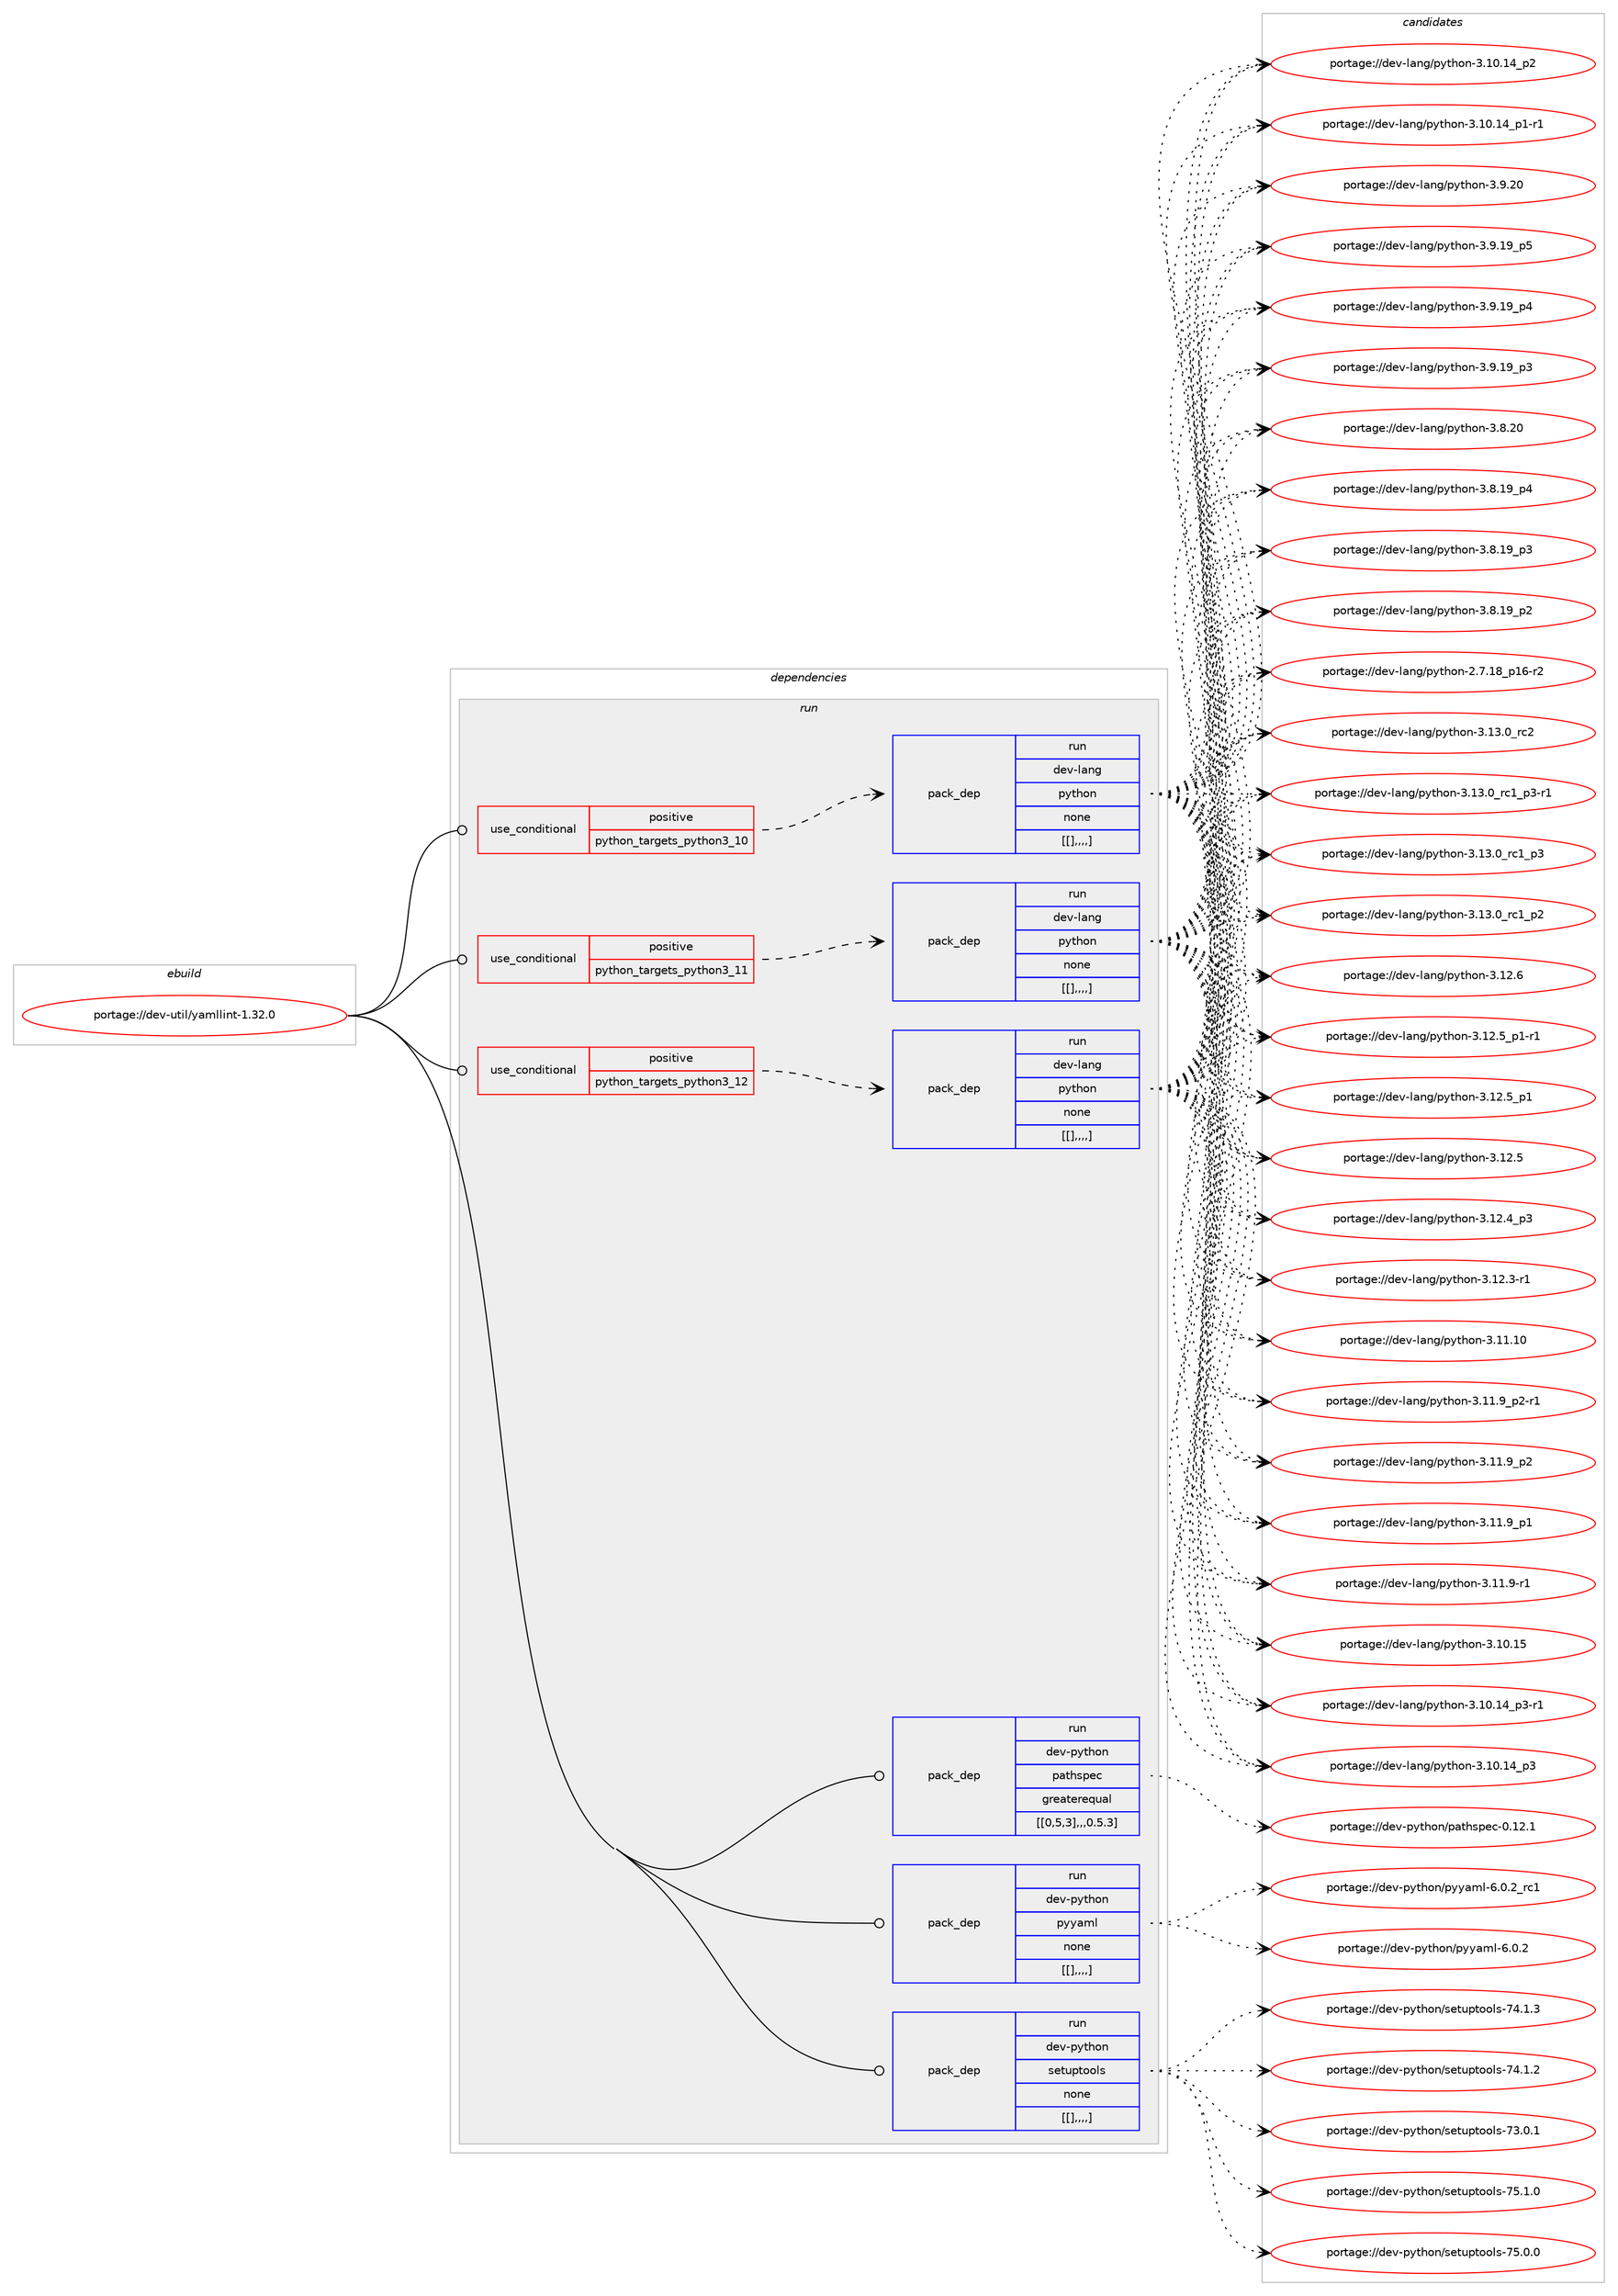 digraph prolog {

# *************
# Graph options
# *************

newrank=true;
concentrate=true;
compound=true;
graph [rankdir=LR,fontname=Helvetica,fontsize=10,ranksep=1.5];#, ranksep=2.5, nodesep=0.2];
edge  [arrowhead=vee];
node  [fontname=Helvetica,fontsize=10];

# **********
# The ebuild
# **********

subgraph cluster_leftcol {
color=gray;
label=<<i>ebuild</i>>;
id [label="portage://dev-util/yamllint-1.32.0", color=red, width=4, href="../dev-util/yamllint-1.32.0.svg"];
}

# ****************
# The dependencies
# ****************

subgraph cluster_midcol {
color=gray;
label=<<i>dependencies</i>>;
subgraph cluster_compile {
fillcolor="#eeeeee";
style=filled;
label=<<i>compile</i>>;
}
subgraph cluster_compileandrun {
fillcolor="#eeeeee";
style=filled;
label=<<i>compile and run</i>>;
}
subgraph cluster_run {
fillcolor="#eeeeee";
style=filled;
label=<<i>run</i>>;
subgraph cond63694 {
dependency224090 [label=<<TABLE BORDER="0" CELLBORDER="1" CELLSPACING="0" CELLPADDING="4"><TR><TD ROWSPAN="3" CELLPADDING="10">use_conditional</TD></TR><TR><TD>positive</TD></TR><TR><TD>python_targets_python3_10</TD></TR></TABLE>>, shape=none, color=red];
subgraph pack158953 {
dependency224091 [label=<<TABLE BORDER="0" CELLBORDER="1" CELLSPACING="0" CELLPADDING="4" WIDTH="220"><TR><TD ROWSPAN="6" CELLPADDING="30">pack_dep</TD></TR><TR><TD WIDTH="110">run</TD></TR><TR><TD>dev-lang</TD></TR><TR><TD>python</TD></TR><TR><TD>none</TD></TR><TR><TD>[[],,,,]</TD></TR></TABLE>>, shape=none, color=blue];
}
dependency224090:e -> dependency224091:w [weight=20,style="dashed",arrowhead="vee"];
}
id:e -> dependency224090:w [weight=20,style="solid",arrowhead="odot"];
subgraph cond63695 {
dependency224092 [label=<<TABLE BORDER="0" CELLBORDER="1" CELLSPACING="0" CELLPADDING="4"><TR><TD ROWSPAN="3" CELLPADDING="10">use_conditional</TD></TR><TR><TD>positive</TD></TR><TR><TD>python_targets_python3_11</TD></TR></TABLE>>, shape=none, color=red];
subgraph pack158954 {
dependency224093 [label=<<TABLE BORDER="0" CELLBORDER="1" CELLSPACING="0" CELLPADDING="4" WIDTH="220"><TR><TD ROWSPAN="6" CELLPADDING="30">pack_dep</TD></TR><TR><TD WIDTH="110">run</TD></TR><TR><TD>dev-lang</TD></TR><TR><TD>python</TD></TR><TR><TD>none</TD></TR><TR><TD>[[],,,,]</TD></TR></TABLE>>, shape=none, color=blue];
}
dependency224092:e -> dependency224093:w [weight=20,style="dashed",arrowhead="vee"];
}
id:e -> dependency224092:w [weight=20,style="solid",arrowhead="odot"];
subgraph cond63696 {
dependency224094 [label=<<TABLE BORDER="0" CELLBORDER="1" CELLSPACING="0" CELLPADDING="4"><TR><TD ROWSPAN="3" CELLPADDING="10">use_conditional</TD></TR><TR><TD>positive</TD></TR><TR><TD>python_targets_python3_12</TD></TR></TABLE>>, shape=none, color=red];
subgraph pack158955 {
dependency224095 [label=<<TABLE BORDER="0" CELLBORDER="1" CELLSPACING="0" CELLPADDING="4" WIDTH="220"><TR><TD ROWSPAN="6" CELLPADDING="30">pack_dep</TD></TR><TR><TD WIDTH="110">run</TD></TR><TR><TD>dev-lang</TD></TR><TR><TD>python</TD></TR><TR><TD>none</TD></TR><TR><TD>[[],,,,]</TD></TR></TABLE>>, shape=none, color=blue];
}
dependency224094:e -> dependency224095:w [weight=20,style="dashed",arrowhead="vee"];
}
id:e -> dependency224094:w [weight=20,style="solid",arrowhead="odot"];
subgraph pack158956 {
dependency224096 [label=<<TABLE BORDER="0" CELLBORDER="1" CELLSPACING="0" CELLPADDING="4" WIDTH="220"><TR><TD ROWSPAN="6" CELLPADDING="30">pack_dep</TD></TR><TR><TD WIDTH="110">run</TD></TR><TR><TD>dev-python</TD></TR><TR><TD>pathspec</TD></TR><TR><TD>greaterequal</TD></TR><TR><TD>[[0,5,3],,,0.5.3]</TD></TR></TABLE>>, shape=none, color=blue];
}
id:e -> dependency224096:w [weight=20,style="solid",arrowhead="odot"];
subgraph pack158957 {
dependency224097 [label=<<TABLE BORDER="0" CELLBORDER="1" CELLSPACING="0" CELLPADDING="4" WIDTH="220"><TR><TD ROWSPAN="6" CELLPADDING="30">pack_dep</TD></TR><TR><TD WIDTH="110">run</TD></TR><TR><TD>dev-python</TD></TR><TR><TD>pyyaml</TD></TR><TR><TD>none</TD></TR><TR><TD>[[],,,,]</TD></TR></TABLE>>, shape=none, color=blue];
}
id:e -> dependency224097:w [weight=20,style="solid",arrowhead="odot"];
subgraph pack158958 {
dependency224098 [label=<<TABLE BORDER="0" CELLBORDER="1" CELLSPACING="0" CELLPADDING="4" WIDTH="220"><TR><TD ROWSPAN="6" CELLPADDING="30">pack_dep</TD></TR><TR><TD WIDTH="110">run</TD></TR><TR><TD>dev-python</TD></TR><TR><TD>setuptools</TD></TR><TR><TD>none</TD></TR><TR><TD>[[],,,,]</TD></TR></TABLE>>, shape=none, color=blue];
}
id:e -> dependency224098:w [weight=20,style="solid",arrowhead="odot"];
}
}

# **************
# The candidates
# **************

subgraph cluster_choices {
rank=same;
color=gray;
label=<<i>candidates</i>>;

subgraph choice158953 {
color=black;
nodesep=1;
choice10010111845108971101034711212111610411111045514649514648951149950 [label="portage://dev-lang/python-3.13.0_rc2", color=red, width=4,href="../dev-lang/python-3.13.0_rc2.svg"];
choice1001011184510897110103471121211161041111104551464951464895114994995112514511449 [label="portage://dev-lang/python-3.13.0_rc1_p3-r1", color=red, width=4,href="../dev-lang/python-3.13.0_rc1_p3-r1.svg"];
choice100101118451089711010347112121116104111110455146495146489511499499511251 [label="portage://dev-lang/python-3.13.0_rc1_p3", color=red, width=4,href="../dev-lang/python-3.13.0_rc1_p3.svg"];
choice100101118451089711010347112121116104111110455146495146489511499499511250 [label="portage://dev-lang/python-3.13.0_rc1_p2", color=red, width=4,href="../dev-lang/python-3.13.0_rc1_p2.svg"];
choice10010111845108971101034711212111610411111045514649504654 [label="portage://dev-lang/python-3.12.6", color=red, width=4,href="../dev-lang/python-3.12.6.svg"];
choice1001011184510897110103471121211161041111104551464950465395112494511449 [label="portage://dev-lang/python-3.12.5_p1-r1", color=red, width=4,href="../dev-lang/python-3.12.5_p1-r1.svg"];
choice100101118451089711010347112121116104111110455146495046539511249 [label="portage://dev-lang/python-3.12.5_p1", color=red, width=4,href="../dev-lang/python-3.12.5_p1.svg"];
choice10010111845108971101034711212111610411111045514649504653 [label="portage://dev-lang/python-3.12.5", color=red, width=4,href="../dev-lang/python-3.12.5.svg"];
choice100101118451089711010347112121116104111110455146495046529511251 [label="portage://dev-lang/python-3.12.4_p3", color=red, width=4,href="../dev-lang/python-3.12.4_p3.svg"];
choice100101118451089711010347112121116104111110455146495046514511449 [label="portage://dev-lang/python-3.12.3-r1", color=red, width=4,href="../dev-lang/python-3.12.3-r1.svg"];
choice1001011184510897110103471121211161041111104551464949464948 [label="portage://dev-lang/python-3.11.10", color=red, width=4,href="../dev-lang/python-3.11.10.svg"];
choice1001011184510897110103471121211161041111104551464949465795112504511449 [label="portage://dev-lang/python-3.11.9_p2-r1", color=red, width=4,href="../dev-lang/python-3.11.9_p2-r1.svg"];
choice100101118451089711010347112121116104111110455146494946579511250 [label="portage://dev-lang/python-3.11.9_p2", color=red, width=4,href="../dev-lang/python-3.11.9_p2.svg"];
choice100101118451089711010347112121116104111110455146494946579511249 [label="portage://dev-lang/python-3.11.9_p1", color=red, width=4,href="../dev-lang/python-3.11.9_p1.svg"];
choice100101118451089711010347112121116104111110455146494946574511449 [label="portage://dev-lang/python-3.11.9-r1", color=red, width=4,href="../dev-lang/python-3.11.9-r1.svg"];
choice1001011184510897110103471121211161041111104551464948464953 [label="portage://dev-lang/python-3.10.15", color=red, width=4,href="../dev-lang/python-3.10.15.svg"];
choice100101118451089711010347112121116104111110455146494846495295112514511449 [label="portage://dev-lang/python-3.10.14_p3-r1", color=red, width=4,href="../dev-lang/python-3.10.14_p3-r1.svg"];
choice10010111845108971101034711212111610411111045514649484649529511251 [label="portage://dev-lang/python-3.10.14_p3", color=red, width=4,href="../dev-lang/python-3.10.14_p3.svg"];
choice10010111845108971101034711212111610411111045514649484649529511250 [label="portage://dev-lang/python-3.10.14_p2", color=red, width=4,href="../dev-lang/python-3.10.14_p2.svg"];
choice100101118451089711010347112121116104111110455146494846495295112494511449 [label="portage://dev-lang/python-3.10.14_p1-r1", color=red, width=4,href="../dev-lang/python-3.10.14_p1-r1.svg"];
choice10010111845108971101034711212111610411111045514657465048 [label="portage://dev-lang/python-3.9.20", color=red, width=4,href="../dev-lang/python-3.9.20.svg"];
choice100101118451089711010347112121116104111110455146574649579511253 [label="portage://dev-lang/python-3.9.19_p5", color=red, width=4,href="../dev-lang/python-3.9.19_p5.svg"];
choice100101118451089711010347112121116104111110455146574649579511252 [label="portage://dev-lang/python-3.9.19_p4", color=red, width=4,href="../dev-lang/python-3.9.19_p4.svg"];
choice100101118451089711010347112121116104111110455146574649579511251 [label="portage://dev-lang/python-3.9.19_p3", color=red, width=4,href="../dev-lang/python-3.9.19_p3.svg"];
choice10010111845108971101034711212111610411111045514656465048 [label="portage://dev-lang/python-3.8.20", color=red, width=4,href="../dev-lang/python-3.8.20.svg"];
choice100101118451089711010347112121116104111110455146564649579511252 [label="portage://dev-lang/python-3.8.19_p4", color=red, width=4,href="../dev-lang/python-3.8.19_p4.svg"];
choice100101118451089711010347112121116104111110455146564649579511251 [label="portage://dev-lang/python-3.8.19_p3", color=red, width=4,href="../dev-lang/python-3.8.19_p3.svg"];
choice100101118451089711010347112121116104111110455146564649579511250 [label="portage://dev-lang/python-3.8.19_p2", color=red, width=4,href="../dev-lang/python-3.8.19_p2.svg"];
choice100101118451089711010347112121116104111110455046554649569511249544511450 [label="portage://dev-lang/python-2.7.18_p16-r2", color=red, width=4,href="../dev-lang/python-2.7.18_p16-r2.svg"];
dependency224091:e -> choice10010111845108971101034711212111610411111045514649514648951149950:w [style=dotted,weight="100"];
dependency224091:e -> choice1001011184510897110103471121211161041111104551464951464895114994995112514511449:w [style=dotted,weight="100"];
dependency224091:e -> choice100101118451089711010347112121116104111110455146495146489511499499511251:w [style=dotted,weight="100"];
dependency224091:e -> choice100101118451089711010347112121116104111110455146495146489511499499511250:w [style=dotted,weight="100"];
dependency224091:e -> choice10010111845108971101034711212111610411111045514649504654:w [style=dotted,weight="100"];
dependency224091:e -> choice1001011184510897110103471121211161041111104551464950465395112494511449:w [style=dotted,weight="100"];
dependency224091:e -> choice100101118451089711010347112121116104111110455146495046539511249:w [style=dotted,weight="100"];
dependency224091:e -> choice10010111845108971101034711212111610411111045514649504653:w [style=dotted,weight="100"];
dependency224091:e -> choice100101118451089711010347112121116104111110455146495046529511251:w [style=dotted,weight="100"];
dependency224091:e -> choice100101118451089711010347112121116104111110455146495046514511449:w [style=dotted,weight="100"];
dependency224091:e -> choice1001011184510897110103471121211161041111104551464949464948:w [style=dotted,weight="100"];
dependency224091:e -> choice1001011184510897110103471121211161041111104551464949465795112504511449:w [style=dotted,weight="100"];
dependency224091:e -> choice100101118451089711010347112121116104111110455146494946579511250:w [style=dotted,weight="100"];
dependency224091:e -> choice100101118451089711010347112121116104111110455146494946579511249:w [style=dotted,weight="100"];
dependency224091:e -> choice100101118451089711010347112121116104111110455146494946574511449:w [style=dotted,weight="100"];
dependency224091:e -> choice1001011184510897110103471121211161041111104551464948464953:w [style=dotted,weight="100"];
dependency224091:e -> choice100101118451089711010347112121116104111110455146494846495295112514511449:w [style=dotted,weight="100"];
dependency224091:e -> choice10010111845108971101034711212111610411111045514649484649529511251:w [style=dotted,weight="100"];
dependency224091:e -> choice10010111845108971101034711212111610411111045514649484649529511250:w [style=dotted,weight="100"];
dependency224091:e -> choice100101118451089711010347112121116104111110455146494846495295112494511449:w [style=dotted,weight="100"];
dependency224091:e -> choice10010111845108971101034711212111610411111045514657465048:w [style=dotted,weight="100"];
dependency224091:e -> choice100101118451089711010347112121116104111110455146574649579511253:w [style=dotted,weight="100"];
dependency224091:e -> choice100101118451089711010347112121116104111110455146574649579511252:w [style=dotted,weight="100"];
dependency224091:e -> choice100101118451089711010347112121116104111110455146574649579511251:w [style=dotted,weight="100"];
dependency224091:e -> choice10010111845108971101034711212111610411111045514656465048:w [style=dotted,weight="100"];
dependency224091:e -> choice100101118451089711010347112121116104111110455146564649579511252:w [style=dotted,weight="100"];
dependency224091:e -> choice100101118451089711010347112121116104111110455146564649579511251:w [style=dotted,weight="100"];
dependency224091:e -> choice100101118451089711010347112121116104111110455146564649579511250:w [style=dotted,weight="100"];
dependency224091:e -> choice100101118451089711010347112121116104111110455046554649569511249544511450:w [style=dotted,weight="100"];
}
subgraph choice158954 {
color=black;
nodesep=1;
choice10010111845108971101034711212111610411111045514649514648951149950 [label="portage://dev-lang/python-3.13.0_rc2", color=red, width=4,href="../dev-lang/python-3.13.0_rc2.svg"];
choice1001011184510897110103471121211161041111104551464951464895114994995112514511449 [label="portage://dev-lang/python-3.13.0_rc1_p3-r1", color=red, width=4,href="../dev-lang/python-3.13.0_rc1_p3-r1.svg"];
choice100101118451089711010347112121116104111110455146495146489511499499511251 [label="portage://dev-lang/python-3.13.0_rc1_p3", color=red, width=4,href="../dev-lang/python-3.13.0_rc1_p3.svg"];
choice100101118451089711010347112121116104111110455146495146489511499499511250 [label="portage://dev-lang/python-3.13.0_rc1_p2", color=red, width=4,href="../dev-lang/python-3.13.0_rc1_p2.svg"];
choice10010111845108971101034711212111610411111045514649504654 [label="portage://dev-lang/python-3.12.6", color=red, width=4,href="../dev-lang/python-3.12.6.svg"];
choice1001011184510897110103471121211161041111104551464950465395112494511449 [label="portage://dev-lang/python-3.12.5_p1-r1", color=red, width=4,href="../dev-lang/python-3.12.5_p1-r1.svg"];
choice100101118451089711010347112121116104111110455146495046539511249 [label="portage://dev-lang/python-3.12.5_p1", color=red, width=4,href="../dev-lang/python-3.12.5_p1.svg"];
choice10010111845108971101034711212111610411111045514649504653 [label="portage://dev-lang/python-3.12.5", color=red, width=4,href="../dev-lang/python-3.12.5.svg"];
choice100101118451089711010347112121116104111110455146495046529511251 [label="portage://dev-lang/python-3.12.4_p3", color=red, width=4,href="../dev-lang/python-3.12.4_p3.svg"];
choice100101118451089711010347112121116104111110455146495046514511449 [label="portage://dev-lang/python-3.12.3-r1", color=red, width=4,href="../dev-lang/python-3.12.3-r1.svg"];
choice1001011184510897110103471121211161041111104551464949464948 [label="portage://dev-lang/python-3.11.10", color=red, width=4,href="../dev-lang/python-3.11.10.svg"];
choice1001011184510897110103471121211161041111104551464949465795112504511449 [label="portage://dev-lang/python-3.11.9_p2-r1", color=red, width=4,href="../dev-lang/python-3.11.9_p2-r1.svg"];
choice100101118451089711010347112121116104111110455146494946579511250 [label="portage://dev-lang/python-3.11.9_p2", color=red, width=4,href="../dev-lang/python-3.11.9_p2.svg"];
choice100101118451089711010347112121116104111110455146494946579511249 [label="portage://dev-lang/python-3.11.9_p1", color=red, width=4,href="../dev-lang/python-3.11.9_p1.svg"];
choice100101118451089711010347112121116104111110455146494946574511449 [label="portage://dev-lang/python-3.11.9-r1", color=red, width=4,href="../dev-lang/python-3.11.9-r1.svg"];
choice1001011184510897110103471121211161041111104551464948464953 [label="portage://dev-lang/python-3.10.15", color=red, width=4,href="../dev-lang/python-3.10.15.svg"];
choice100101118451089711010347112121116104111110455146494846495295112514511449 [label="portage://dev-lang/python-3.10.14_p3-r1", color=red, width=4,href="../dev-lang/python-3.10.14_p3-r1.svg"];
choice10010111845108971101034711212111610411111045514649484649529511251 [label="portage://dev-lang/python-3.10.14_p3", color=red, width=4,href="../dev-lang/python-3.10.14_p3.svg"];
choice10010111845108971101034711212111610411111045514649484649529511250 [label="portage://dev-lang/python-3.10.14_p2", color=red, width=4,href="../dev-lang/python-3.10.14_p2.svg"];
choice100101118451089711010347112121116104111110455146494846495295112494511449 [label="portage://dev-lang/python-3.10.14_p1-r1", color=red, width=4,href="../dev-lang/python-3.10.14_p1-r1.svg"];
choice10010111845108971101034711212111610411111045514657465048 [label="portage://dev-lang/python-3.9.20", color=red, width=4,href="../dev-lang/python-3.9.20.svg"];
choice100101118451089711010347112121116104111110455146574649579511253 [label="portage://dev-lang/python-3.9.19_p5", color=red, width=4,href="../dev-lang/python-3.9.19_p5.svg"];
choice100101118451089711010347112121116104111110455146574649579511252 [label="portage://dev-lang/python-3.9.19_p4", color=red, width=4,href="../dev-lang/python-3.9.19_p4.svg"];
choice100101118451089711010347112121116104111110455146574649579511251 [label="portage://dev-lang/python-3.9.19_p3", color=red, width=4,href="../dev-lang/python-3.9.19_p3.svg"];
choice10010111845108971101034711212111610411111045514656465048 [label="portage://dev-lang/python-3.8.20", color=red, width=4,href="../dev-lang/python-3.8.20.svg"];
choice100101118451089711010347112121116104111110455146564649579511252 [label="portage://dev-lang/python-3.8.19_p4", color=red, width=4,href="../dev-lang/python-3.8.19_p4.svg"];
choice100101118451089711010347112121116104111110455146564649579511251 [label="portage://dev-lang/python-3.8.19_p3", color=red, width=4,href="../dev-lang/python-3.8.19_p3.svg"];
choice100101118451089711010347112121116104111110455146564649579511250 [label="portage://dev-lang/python-3.8.19_p2", color=red, width=4,href="../dev-lang/python-3.8.19_p2.svg"];
choice100101118451089711010347112121116104111110455046554649569511249544511450 [label="portage://dev-lang/python-2.7.18_p16-r2", color=red, width=4,href="../dev-lang/python-2.7.18_p16-r2.svg"];
dependency224093:e -> choice10010111845108971101034711212111610411111045514649514648951149950:w [style=dotted,weight="100"];
dependency224093:e -> choice1001011184510897110103471121211161041111104551464951464895114994995112514511449:w [style=dotted,weight="100"];
dependency224093:e -> choice100101118451089711010347112121116104111110455146495146489511499499511251:w [style=dotted,weight="100"];
dependency224093:e -> choice100101118451089711010347112121116104111110455146495146489511499499511250:w [style=dotted,weight="100"];
dependency224093:e -> choice10010111845108971101034711212111610411111045514649504654:w [style=dotted,weight="100"];
dependency224093:e -> choice1001011184510897110103471121211161041111104551464950465395112494511449:w [style=dotted,weight="100"];
dependency224093:e -> choice100101118451089711010347112121116104111110455146495046539511249:w [style=dotted,weight="100"];
dependency224093:e -> choice10010111845108971101034711212111610411111045514649504653:w [style=dotted,weight="100"];
dependency224093:e -> choice100101118451089711010347112121116104111110455146495046529511251:w [style=dotted,weight="100"];
dependency224093:e -> choice100101118451089711010347112121116104111110455146495046514511449:w [style=dotted,weight="100"];
dependency224093:e -> choice1001011184510897110103471121211161041111104551464949464948:w [style=dotted,weight="100"];
dependency224093:e -> choice1001011184510897110103471121211161041111104551464949465795112504511449:w [style=dotted,weight="100"];
dependency224093:e -> choice100101118451089711010347112121116104111110455146494946579511250:w [style=dotted,weight="100"];
dependency224093:e -> choice100101118451089711010347112121116104111110455146494946579511249:w [style=dotted,weight="100"];
dependency224093:e -> choice100101118451089711010347112121116104111110455146494946574511449:w [style=dotted,weight="100"];
dependency224093:e -> choice1001011184510897110103471121211161041111104551464948464953:w [style=dotted,weight="100"];
dependency224093:e -> choice100101118451089711010347112121116104111110455146494846495295112514511449:w [style=dotted,weight="100"];
dependency224093:e -> choice10010111845108971101034711212111610411111045514649484649529511251:w [style=dotted,weight="100"];
dependency224093:e -> choice10010111845108971101034711212111610411111045514649484649529511250:w [style=dotted,weight="100"];
dependency224093:e -> choice100101118451089711010347112121116104111110455146494846495295112494511449:w [style=dotted,weight="100"];
dependency224093:e -> choice10010111845108971101034711212111610411111045514657465048:w [style=dotted,weight="100"];
dependency224093:e -> choice100101118451089711010347112121116104111110455146574649579511253:w [style=dotted,weight="100"];
dependency224093:e -> choice100101118451089711010347112121116104111110455146574649579511252:w [style=dotted,weight="100"];
dependency224093:e -> choice100101118451089711010347112121116104111110455146574649579511251:w [style=dotted,weight="100"];
dependency224093:e -> choice10010111845108971101034711212111610411111045514656465048:w [style=dotted,weight="100"];
dependency224093:e -> choice100101118451089711010347112121116104111110455146564649579511252:w [style=dotted,weight="100"];
dependency224093:e -> choice100101118451089711010347112121116104111110455146564649579511251:w [style=dotted,weight="100"];
dependency224093:e -> choice100101118451089711010347112121116104111110455146564649579511250:w [style=dotted,weight="100"];
dependency224093:e -> choice100101118451089711010347112121116104111110455046554649569511249544511450:w [style=dotted,weight="100"];
}
subgraph choice158955 {
color=black;
nodesep=1;
choice10010111845108971101034711212111610411111045514649514648951149950 [label="portage://dev-lang/python-3.13.0_rc2", color=red, width=4,href="../dev-lang/python-3.13.0_rc2.svg"];
choice1001011184510897110103471121211161041111104551464951464895114994995112514511449 [label="portage://dev-lang/python-3.13.0_rc1_p3-r1", color=red, width=4,href="../dev-lang/python-3.13.0_rc1_p3-r1.svg"];
choice100101118451089711010347112121116104111110455146495146489511499499511251 [label="portage://dev-lang/python-3.13.0_rc1_p3", color=red, width=4,href="../dev-lang/python-3.13.0_rc1_p3.svg"];
choice100101118451089711010347112121116104111110455146495146489511499499511250 [label="portage://dev-lang/python-3.13.0_rc1_p2", color=red, width=4,href="../dev-lang/python-3.13.0_rc1_p2.svg"];
choice10010111845108971101034711212111610411111045514649504654 [label="portage://dev-lang/python-3.12.6", color=red, width=4,href="../dev-lang/python-3.12.6.svg"];
choice1001011184510897110103471121211161041111104551464950465395112494511449 [label="portage://dev-lang/python-3.12.5_p1-r1", color=red, width=4,href="../dev-lang/python-3.12.5_p1-r1.svg"];
choice100101118451089711010347112121116104111110455146495046539511249 [label="portage://dev-lang/python-3.12.5_p1", color=red, width=4,href="../dev-lang/python-3.12.5_p1.svg"];
choice10010111845108971101034711212111610411111045514649504653 [label="portage://dev-lang/python-3.12.5", color=red, width=4,href="../dev-lang/python-3.12.5.svg"];
choice100101118451089711010347112121116104111110455146495046529511251 [label="portage://dev-lang/python-3.12.4_p3", color=red, width=4,href="../dev-lang/python-3.12.4_p3.svg"];
choice100101118451089711010347112121116104111110455146495046514511449 [label="portage://dev-lang/python-3.12.3-r1", color=red, width=4,href="../dev-lang/python-3.12.3-r1.svg"];
choice1001011184510897110103471121211161041111104551464949464948 [label="portage://dev-lang/python-3.11.10", color=red, width=4,href="../dev-lang/python-3.11.10.svg"];
choice1001011184510897110103471121211161041111104551464949465795112504511449 [label="portage://dev-lang/python-3.11.9_p2-r1", color=red, width=4,href="../dev-lang/python-3.11.9_p2-r1.svg"];
choice100101118451089711010347112121116104111110455146494946579511250 [label="portage://dev-lang/python-3.11.9_p2", color=red, width=4,href="../dev-lang/python-3.11.9_p2.svg"];
choice100101118451089711010347112121116104111110455146494946579511249 [label="portage://dev-lang/python-3.11.9_p1", color=red, width=4,href="../dev-lang/python-3.11.9_p1.svg"];
choice100101118451089711010347112121116104111110455146494946574511449 [label="portage://dev-lang/python-3.11.9-r1", color=red, width=4,href="../dev-lang/python-3.11.9-r1.svg"];
choice1001011184510897110103471121211161041111104551464948464953 [label="portage://dev-lang/python-3.10.15", color=red, width=4,href="../dev-lang/python-3.10.15.svg"];
choice100101118451089711010347112121116104111110455146494846495295112514511449 [label="portage://dev-lang/python-3.10.14_p3-r1", color=red, width=4,href="../dev-lang/python-3.10.14_p3-r1.svg"];
choice10010111845108971101034711212111610411111045514649484649529511251 [label="portage://dev-lang/python-3.10.14_p3", color=red, width=4,href="../dev-lang/python-3.10.14_p3.svg"];
choice10010111845108971101034711212111610411111045514649484649529511250 [label="portage://dev-lang/python-3.10.14_p2", color=red, width=4,href="../dev-lang/python-3.10.14_p2.svg"];
choice100101118451089711010347112121116104111110455146494846495295112494511449 [label="portage://dev-lang/python-3.10.14_p1-r1", color=red, width=4,href="../dev-lang/python-3.10.14_p1-r1.svg"];
choice10010111845108971101034711212111610411111045514657465048 [label="portage://dev-lang/python-3.9.20", color=red, width=4,href="../dev-lang/python-3.9.20.svg"];
choice100101118451089711010347112121116104111110455146574649579511253 [label="portage://dev-lang/python-3.9.19_p5", color=red, width=4,href="../dev-lang/python-3.9.19_p5.svg"];
choice100101118451089711010347112121116104111110455146574649579511252 [label="portage://dev-lang/python-3.9.19_p4", color=red, width=4,href="../dev-lang/python-3.9.19_p4.svg"];
choice100101118451089711010347112121116104111110455146574649579511251 [label="portage://dev-lang/python-3.9.19_p3", color=red, width=4,href="../dev-lang/python-3.9.19_p3.svg"];
choice10010111845108971101034711212111610411111045514656465048 [label="portage://dev-lang/python-3.8.20", color=red, width=4,href="../dev-lang/python-3.8.20.svg"];
choice100101118451089711010347112121116104111110455146564649579511252 [label="portage://dev-lang/python-3.8.19_p4", color=red, width=4,href="../dev-lang/python-3.8.19_p4.svg"];
choice100101118451089711010347112121116104111110455146564649579511251 [label="portage://dev-lang/python-3.8.19_p3", color=red, width=4,href="../dev-lang/python-3.8.19_p3.svg"];
choice100101118451089711010347112121116104111110455146564649579511250 [label="portage://dev-lang/python-3.8.19_p2", color=red, width=4,href="../dev-lang/python-3.8.19_p2.svg"];
choice100101118451089711010347112121116104111110455046554649569511249544511450 [label="portage://dev-lang/python-2.7.18_p16-r2", color=red, width=4,href="../dev-lang/python-2.7.18_p16-r2.svg"];
dependency224095:e -> choice10010111845108971101034711212111610411111045514649514648951149950:w [style=dotted,weight="100"];
dependency224095:e -> choice1001011184510897110103471121211161041111104551464951464895114994995112514511449:w [style=dotted,weight="100"];
dependency224095:e -> choice100101118451089711010347112121116104111110455146495146489511499499511251:w [style=dotted,weight="100"];
dependency224095:e -> choice100101118451089711010347112121116104111110455146495146489511499499511250:w [style=dotted,weight="100"];
dependency224095:e -> choice10010111845108971101034711212111610411111045514649504654:w [style=dotted,weight="100"];
dependency224095:e -> choice1001011184510897110103471121211161041111104551464950465395112494511449:w [style=dotted,weight="100"];
dependency224095:e -> choice100101118451089711010347112121116104111110455146495046539511249:w [style=dotted,weight="100"];
dependency224095:e -> choice10010111845108971101034711212111610411111045514649504653:w [style=dotted,weight="100"];
dependency224095:e -> choice100101118451089711010347112121116104111110455146495046529511251:w [style=dotted,weight="100"];
dependency224095:e -> choice100101118451089711010347112121116104111110455146495046514511449:w [style=dotted,weight="100"];
dependency224095:e -> choice1001011184510897110103471121211161041111104551464949464948:w [style=dotted,weight="100"];
dependency224095:e -> choice1001011184510897110103471121211161041111104551464949465795112504511449:w [style=dotted,weight="100"];
dependency224095:e -> choice100101118451089711010347112121116104111110455146494946579511250:w [style=dotted,weight="100"];
dependency224095:e -> choice100101118451089711010347112121116104111110455146494946579511249:w [style=dotted,weight="100"];
dependency224095:e -> choice100101118451089711010347112121116104111110455146494946574511449:w [style=dotted,weight="100"];
dependency224095:e -> choice1001011184510897110103471121211161041111104551464948464953:w [style=dotted,weight="100"];
dependency224095:e -> choice100101118451089711010347112121116104111110455146494846495295112514511449:w [style=dotted,weight="100"];
dependency224095:e -> choice10010111845108971101034711212111610411111045514649484649529511251:w [style=dotted,weight="100"];
dependency224095:e -> choice10010111845108971101034711212111610411111045514649484649529511250:w [style=dotted,weight="100"];
dependency224095:e -> choice100101118451089711010347112121116104111110455146494846495295112494511449:w [style=dotted,weight="100"];
dependency224095:e -> choice10010111845108971101034711212111610411111045514657465048:w [style=dotted,weight="100"];
dependency224095:e -> choice100101118451089711010347112121116104111110455146574649579511253:w [style=dotted,weight="100"];
dependency224095:e -> choice100101118451089711010347112121116104111110455146574649579511252:w [style=dotted,weight="100"];
dependency224095:e -> choice100101118451089711010347112121116104111110455146574649579511251:w [style=dotted,weight="100"];
dependency224095:e -> choice10010111845108971101034711212111610411111045514656465048:w [style=dotted,weight="100"];
dependency224095:e -> choice100101118451089711010347112121116104111110455146564649579511252:w [style=dotted,weight="100"];
dependency224095:e -> choice100101118451089711010347112121116104111110455146564649579511251:w [style=dotted,weight="100"];
dependency224095:e -> choice100101118451089711010347112121116104111110455146564649579511250:w [style=dotted,weight="100"];
dependency224095:e -> choice100101118451089711010347112121116104111110455046554649569511249544511450:w [style=dotted,weight="100"];
}
subgraph choice158956 {
color=black;
nodesep=1;
choice1001011184511212111610411111047112971161041151121019945484649504649 [label="portage://dev-python/pathspec-0.12.1", color=red, width=4,href="../dev-python/pathspec-0.12.1.svg"];
dependency224096:e -> choice1001011184511212111610411111047112971161041151121019945484649504649:w [style=dotted,weight="100"];
}
subgraph choice158957 {
color=black;
nodesep=1;
choice100101118451121211161041111104711212112197109108455446484650951149949 [label="portage://dev-python/pyyaml-6.0.2_rc1", color=red, width=4,href="../dev-python/pyyaml-6.0.2_rc1.svg"];
choice100101118451121211161041111104711212112197109108455446484650 [label="portage://dev-python/pyyaml-6.0.2", color=red, width=4,href="../dev-python/pyyaml-6.0.2.svg"];
dependency224097:e -> choice100101118451121211161041111104711212112197109108455446484650951149949:w [style=dotted,weight="100"];
dependency224097:e -> choice100101118451121211161041111104711212112197109108455446484650:w [style=dotted,weight="100"];
}
subgraph choice158958 {
color=black;
nodesep=1;
choice100101118451121211161041111104711510111611711211611111110811545555346494648 [label="portage://dev-python/setuptools-75.1.0", color=red, width=4,href="../dev-python/setuptools-75.1.0.svg"];
choice100101118451121211161041111104711510111611711211611111110811545555346484648 [label="portage://dev-python/setuptools-75.0.0", color=red, width=4,href="../dev-python/setuptools-75.0.0.svg"];
choice100101118451121211161041111104711510111611711211611111110811545555246494651 [label="portage://dev-python/setuptools-74.1.3", color=red, width=4,href="../dev-python/setuptools-74.1.3.svg"];
choice100101118451121211161041111104711510111611711211611111110811545555246494650 [label="portage://dev-python/setuptools-74.1.2", color=red, width=4,href="../dev-python/setuptools-74.1.2.svg"];
choice100101118451121211161041111104711510111611711211611111110811545555146484649 [label="portage://dev-python/setuptools-73.0.1", color=red, width=4,href="../dev-python/setuptools-73.0.1.svg"];
dependency224098:e -> choice100101118451121211161041111104711510111611711211611111110811545555346494648:w [style=dotted,weight="100"];
dependency224098:e -> choice100101118451121211161041111104711510111611711211611111110811545555346484648:w [style=dotted,weight="100"];
dependency224098:e -> choice100101118451121211161041111104711510111611711211611111110811545555246494651:w [style=dotted,weight="100"];
dependency224098:e -> choice100101118451121211161041111104711510111611711211611111110811545555246494650:w [style=dotted,weight="100"];
dependency224098:e -> choice100101118451121211161041111104711510111611711211611111110811545555146484649:w [style=dotted,weight="100"];
}
}

}
